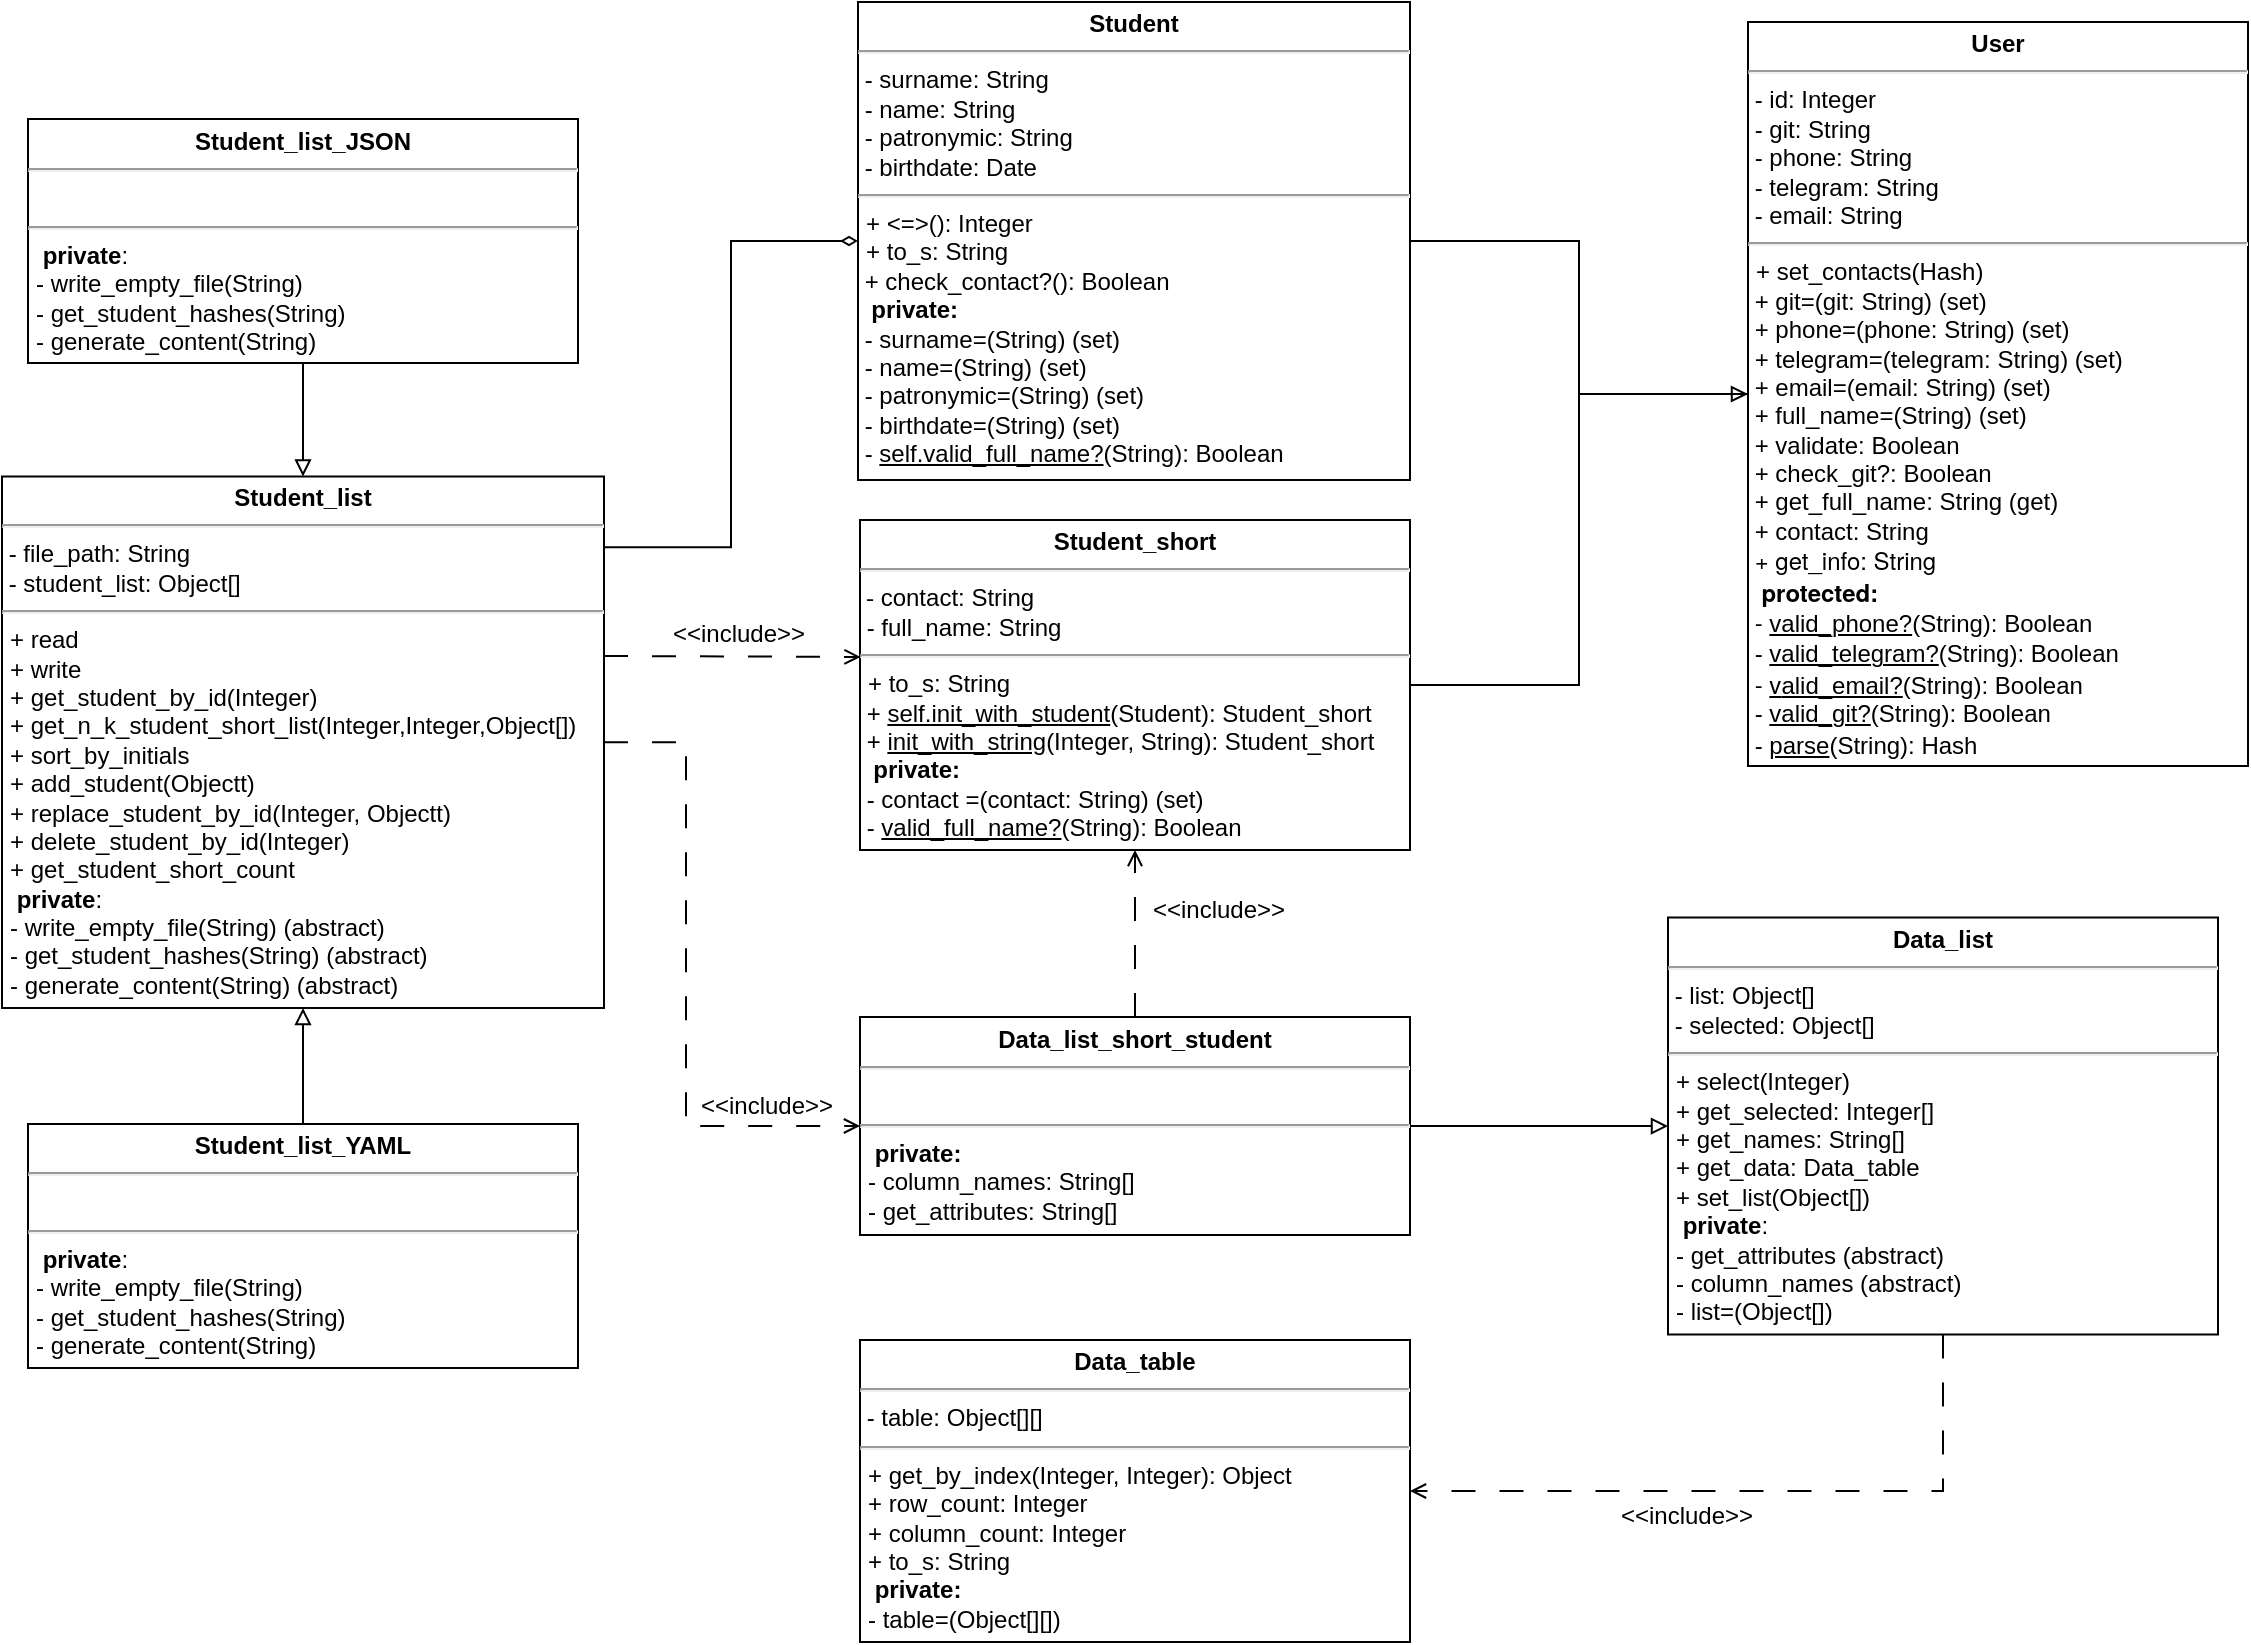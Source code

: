<mxfile version="23.0.2" type="device">
  <diagram name="Страница — 1" id="i9a7rYfuKe7Sr2Hh15UE">
    <mxGraphModel dx="2287" dy="1027" grid="1" gridSize="10" guides="1" tooltips="1" connect="1" arrows="1" fold="1" page="1" pageScale="1" pageWidth="827" pageHeight="1169" math="0" shadow="0">
      <root>
        <mxCell id="0" />
        <mxCell id="1" parent="0" />
        <mxCell id="XE95BQeEQHAdmC5Dozax-6" value="&lt;p style=&quot;margin: 4px 0px 0px; text-align: center;&quot;&gt;&lt;b style=&quot;&quot;&gt;&lt;font style=&quot;font-size: 12px;&quot;&gt;User&lt;/font&gt;&lt;/b&gt;&lt;/p&gt;&lt;hr style=&quot;&quot;&gt;&lt;div style=&quot;border-color: var(--border-color);&quot;&gt;&lt;font style=&quot;border-color: var(--border-color); font-size: 12px;&quot; face=&quot;Helvetica&quot;&gt;&amp;nbsp;- id: Integer&lt;/font&gt;&lt;/div&gt;&lt;div style=&quot;border-color: var(--border-color);&quot;&gt;&lt;font style=&quot;font-size: 12px;&quot;&gt;&amp;nbsp;-&lt;/font&gt;&lt;span style=&quot;background-color: initial;&quot;&gt;&amp;nbsp;git: String&amp;nbsp;&lt;/span&gt;&lt;/div&gt;&lt;div style=&quot;border-color: var(--border-color);&quot;&gt;&lt;font style=&quot;font-size: 12px;&quot;&gt;&amp;nbsp;- phone: String&lt;/font&gt;&lt;/div&gt;&lt;div style=&quot;border-color: var(--border-color);&quot;&gt;&lt;font style=&quot;font-size: 12px;&quot;&gt;&amp;nbsp;- telegram: String&lt;/font&gt;&lt;/div&gt;&lt;div style=&quot;border-color: var(--border-color);&quot;&gt;&lt;font style=&quot;font-size: 12px;&quot;&gt;&amp;nbsp;- email: String&lt;/font&gt;&lt;/div&gt;&lt;hr style=&quot;&quot;&gt;&lt;p style=&quot;margin: 0px 0px 0px 4px;&quot;&gt;&lt;font style=&quot;font-size: 12px;&quot;&gt;+ set_contacts(Hash)&amp;nbsp;&lt;/font&gt;&lt;/p&gt;&lt;font style=&quot;font-size: 12px;&quot;&gt;&amp;nbsp;+ git=(git: String) (set)&lt;br&gt;&amp;nbsp;+ phone=(phone: String) (set)&lt;br&gt;&amp;nbsp;+ telegram=(telegram: String) (set)&lt;br&gt;&amp;nbsp;+&amp;nbsp;email=(email: String) (set)&lt;br style=&quot;&quot;&gt;&amp;nbsp;+ full_name=(String) (set)&lt;br style=&quot;&quot;&gt;&amp;nbsp;+&amp;nbsp;validate: Boolean&lt;br style=&quot;&quot;&gt;&amp;nbsp;+&amp;nbsp;check_git?: Boolean&lt;br style=&quot;&quot;&gt;&amp;nbsp;+&amp;nbsp;get_full_name: String (get)&lt;br style=&quot;&quot;&gt;&amp;nbsp;+ contact: String&lt;br style=&quot;&quot;&gt;&lt;span style=&quot;font-family: &amp;quot;Helvetica Neue&amp;quot;; background-color: initial;&quot; class=&quot;Apple-converted-space&quot;&gt;&amp;nbsp;+ get_info: String&lt;span style=&quot;background-color: initial;&quot; class=&quot;Apple-converted-space&quot;&gt;&amp;nbsp;&lt;br&gt;&lt;/span&gt;&lt;span style=&quot;background-color: initial;&quot;&gt;&amp;nbsp;&amp;nbsp;&lt;b style=&quot;&quot;&gt;protected:&amp;nbsp;&lt;/b&gt;&lt;br&gt;&lt;/span&gt;&amp;nbsp;-&amp;nbsp;&lt;/span&gt;&lt;u&gt;valid_phone?&lt;/u&gt;(String): Boolean&lt;br&gt;&amp;nbsp;-&amp;nbsp;&lt;u&gt;valid_telegram?&lt;/u&gt;(String): Boolean&lt;span style=&quot;font-family: &amp;quot;Helvetica Neue&amp;quot;; background-color: initial;&quot; class=&quot;Apple-converted-space&quot;&gt;&amp;nbsp;&lt;br&gt;&amp;nbsp;-&amp;nbsp;&lt;u&gt;v&lt;/u&gt;&lt;/span&gt;&lt;u&gt;alid_email?&lt;/u&gt;(String): Boolean&lt;br&gt;&amp;nbsp;-&amp;nbsp;&lt;u&gt;valid_git?&lt;/u&gt;(String): Boolean&lt;br&gt;&amp;nbsp;-&amp;nbsp;&lt;u&gt;parse&lt;/u&gt;(String): Hash&amp;nbsp;&lt;span style=&quot;font-family: &amp;quot;Helvetica Neue&amp;quot;; background-color: initial;&quot;&gt;&lt;/span&gt;&lt;br&gt;&lt;br&gt;&lt;span style=&quot;font-family: &amp;quot;Helvetica Neue&amp;quot;; background-color: initial;&quot; class=&quot;Apple-converted-space&quot;&gt;&amp;nbsp;&lt;/span&gt;&lt;/font&gt;" style="verticalAlign=top;align=left;overflow=fill;fontSize=12;fontFamily=Helvetica;html=1;whiteSpace=wrap;spacingLeft=1;spacing=0;spacingTop=0;" parent="1" vertex="1">
          <mxGeometry x="564" y="146" width="250" height="372" as="geometry" />
        </mxCell>
        <mxCell id="Pea8CBOK4NY8jZDrgwvB-15" style="edgeStyle=orthogonalEdgeStyle;rounded=0;orthogonalLoop=1;jettySize=auto;html=1;entryX=0;entryY=0.5;entryDx=0;entryDy=0;endArrow=block;endFill=0;" parent="1" source="XE95BQeEQHAdmC5Dozax-8" target="XE95BQeEQHAdmC5Dozax-6" edge="1">
          <mxGeometry relative="1" as="geometry" />
        </mxCell>
        <mxCell id="XE95BQeEQHAdmC5Dozax-8" value="&lt;p style=&quot;margin: 4px 0px 0px; text-align: center; font-size: 12px;&quot;&gt;&lt;b style=&quot;font-size: 12px;&quot;&gt;&lt;font style=&quot;font-size: 12px;&quot;&gt;Student&lt;/font&gt;&lt;/b&gt;&lt;/p&gt;&lt;hr style=&quot;font-size: 12px;&quot;&gt;&lt;div style=&quot;border-color: var(--border-color); font-size: 12px;&quot;&gt;&lt;font style=&quot;border-color: var(--border-color); font-size: 12px;&quot;&gt;&amp;nbsp;- surname: String&amp;nbsp;&lt;br style=&quot;font-size: 12px;&quot;&gt;&lt;/font&gt;&lt;/div&gt;&lt;div style=&quot;border-color: var(--border-color); font-size: 12px;&quot;&gt;&lt;font style=&quot;border-color: var(--border-color); font-size: 12px;&quot;&gt;&amp;nbsp;- name: String&amp;nbsp;&lt;/font&gt;&lt;/div&gt;&lt;div style=&quot;border-color: var(--border-color); font-size: 12px;&quot;&gt;&lt;font style=&quot;border-color: var(--border-color); font-size: 12px;&quot;&gt;&amp;nbsp;- patronymic: String&lt;/font&gt;&lt;/div&gt;&lt;div style=&quot;border-color: var(--border-color); font-size: 12px;&quot;&gt;&lt;font style=&quot;border-color: var(--border-color); font-size: 12px;&quot;&gt;&amp;nbsp;- birthdate: Date&amp;nbsp;&lt;/font&gt;&lt;/div&gt;&lt;hr style=&quot;font-size: 12px;&quot;&gt;&lt;p style=&quot;margin: 0px 0px 0px 4px; font-size: 12px;&quot;&gt;&lt;font style=&quot;font-size: 12px;&quot;&gt;+&amp;nbsp;&lt;/font&gt;&amp;lt;=&amp;gt;(): Integer&lt;/p&gt;&lt;p style=&quot;margin: 0px 0px 0px 4px; font-size: 12px;&quot;&gt;&lt;font style=&quot;font-size: 12px;&quot;&gt;+ t&lt;/font&gt;o_s: String&lt;span style=&quot;font-size: 12px; background-color: initial;&quot; class=&quot;Apple-converted-space&quot;&gt;&amp;nbsp;&lt;/span&gt;&lt;/p&gt;&lt;font style=&quot;font-size: 12px;&quot;&gt;&amp;nbsp;+&amp;nbsp;check_contact?(): Boolean&lt;br&gt;&amp;nbsp;&amp;nbsp;&lt;b&gt;private:&lt;/b&gt;&lt;br style=&quot;font-size: 12px;&quot;&gt;&amp;nbsp;- surname=(String) (set)&lt;br style=&quot;font-size: 12px;&quot;&gt;&amp;nbsp;- name=(String) (set)&lt;br style=&quot;font-size: 12px;&quot;&gt;&amp;nbsp;- patronymic=(String)&amp;nbsp;&lt;span style=&quot;background-color: initial; font-size: 12px;&quot; class=&quot;Apple-converted-space&quot;&gt;(set)&lt;br&gt;&amp;nbsp;- birthdate=(String) (set)&lt;span style=&quot;background-color: initial; font-size: 12px;&quot;&gt;&lt;br style=&quot;font-size: 12px;&quot;&gt;&lt;/span&gt;&amp;nbsp;-&amp;nbsp;&lt;u&gt;self.valid_full_name?&lt;/u&gt;(String): Boolean&lt;span style=&quot;font-size: 12px; background-color: initial;&quot; class=&quot;Apple-converted-space&quot;&gt;&amp;nbsp;&lt;/span&gt;&lt;/span&gt;&lt;br style=&quot;font-size: 12px;&quot;&gt;&lt;br style=&quot;font-size: 12px;&quot;&gt;&lt;span style=&quot;background-color: initial; font-size: 12px;&quot; class=&quot;Apple-converted-space&quot;&gt;&amp;nbsp;&lt;/span&gt;&lt;/font&gt;" style="verticalAlign=top;align=left;overflow=fill;fontSize=12;fontFamily=Helvetica;html=1;whiteSpace=wrap;spacingLeft=1;spacing=0;spacingTop=0;" parent="1" vertex="1">
          <mxGeometry x="119" y="136" width="276" height="239" as="geometry" />
        </mxCell>
        <mxCell id="Pea8CBOK4NY8jZDrgwvB-16" style="edgeStyle=orthogonalEdgeStyle;rounded=0;orthogonalLoop=1;jettySize=auto;html=1;entryX=0;entryY=0.5;entryDx=0;entryDy=0;endArrow=none;endFill=0;" parent="1" source="XE95BQeEQHAdmC5Dozax-9" target="XE95BQeEQHAdmC5Dozax-6" edge="1">
          <mxGeometry relative="1" as="geometry" />
        </mxCell>
        <mxCell id="XE95BQeEQHAdmC5Dozax-9" value="&lt;p style=&quot;margin: 4px 0px 0px; text-align: center;&quot;&gt;&lt;b style=&quot;&quot;&gt;&lt;font face=&quot;Helvetica&quot; style=&quot;font-size: 12px;&quot;&gt;Student_short&lt;/font&gt;&lt;/b&gt;&lt;/p&gt;&lt;hr style=&quot;&quot;&gt;&lt;div style=&quot;border-color: var(--border-color);&quot;&gt;&lt;font style=&quot;font-size: 12px;&quot;&gt;&lt;span style=&quot;background-color: initial;&quot;&gt;&lt;font face=&quot;Lt6sbaxPKtE7krCIfs0r&quot;&gt;&amp;nbsp;-&lt;/font&gt;&amp;nbsp;contact&lt;/span&gt;&lt;span style=&quot;background-color: initial;&quot;&gt;: String&lt;/span&gt;&lt;/font&gt;&lt;/div&gt;&lt;div style=&quot;border-color: var(--border-color);&quot;&gt;&lt;font style=&quot;font-size: 12px;&quot;&gt;&lt;span style=&quot;background-color: initial;&quot;&gt;&amp;nbsp;- full_name: String&lt;/span&gt;&lt;/font&gt;&lt;/div&gt;&lt;hr style=&quot;&quot;&gt;&lt;p style=&quot;margin: 0px 0px 0px 4px;&quot;&gt;&lt;font style=&quot;background-color: initial;&quot;&gt;+&amp;nbsp;&lt;/font&gt;&lt;span style=&quot;background-color: initial;&quot;&gt;to_s: String&lt;/span&gt;&lt;span style=&quot;background-color: initial;&quot; class=&quot;Apple-converted-space&quot;&gt;&amp;nbsp;&lt;/span&gt;&lt;br&gt;&lt;/p&gt;&lt;font style=&quot;font-size: 12px;&quot;&gt;&lt;span style=&quot;background-color: initial;&quot; class=&quot;Apple-converted-space&quot;&gt;&amp;nbsp;+&amp;nbsp;&lt;/span&gt;&lt;u&gt;self.init_with_student&lt;/u&gt;(Student): Student_short&lt;br&gt;&amp;nbsp;+&amp;nbsp;&lt;u&gt;init_with_string&lt;/u&gt;(Integer, String): Student_short&lt;br&gt;&amp;nbsp;&amp;nbsp;&lt;b&gt;private:&lt;/b&gt;&lt;br&gt;&amp;nbsp;- contact =(contact: String) (set)&lt;br&gt;&lt;span style=&quot;background-color: initial;&quot; class=&quot;Apple-converted-space&quot;&gt;&amp;nbsp;-&amp;nbsp;&lt;u&gt;valid_full_name?&lt;/u&gt;(String): Boolean&lt;/span&gt;&lt;br&gt;&lt;br&gt;&lt;span style=&quot;font-family: Lt6sbaxPKtE7krCIfs0r; background-color: initial;&quot; class=&quot;Apple-converted-space&quot;&gt;&amp;nbsp;&lt;/span&gt;&lt;/font&gt;" style="verticalAlign=top;align=left;overflow=fill;fontSize=12;fontFamily=Helvetica;html=1;whiteSpace=wrap;spacingLeft=1;spacing=0;spacingTop=0;" parent="1" vertex="1">
          <mxGeometry x="120" y="395" width="275" height="165" as="geometry" />
        </mxCell>
        <mxCell id="PT7E_KIHdmfiMfbQSfNv-4" value="&lt;p style=&quot;margin: 4px 0px 0px; text-align: center;&quot;&gt;&lt;b&gt;Data_list_short_student&lt;/b&gt;&lt;/p&gt;&lt;hr style=&quot;&quot;&gt;&lt;div style=&quot;border-color: var(--border-color);&quot;&gt;&lt;br&gt;&lt;/div&gt;&lt;hr style=&quot;&quot;&gt;&lt;p style=&quot;margin: 0px 0px 0px 4px;&quot;&gt;&amp;nbsp;&lt;b&gt;private:&lt;/b&gt;&lt;/p&gt;&lt;p style=&quot;margin: 0px 0px 0px 4px;&quot;&gt;- column_names: String[]&lt;/p&gt;&lt;p style=&quot;margin: 0px 0px 0px 4px;&quot;&gt;-&amp;nbsp;get_attributes: String[]&lt;/p&gt;" style="verticalAlign=top;align=left;overflow=fill;fontSize=12;fontFamily=Helvetica;html=1;whiteSpace=wrap;spacingLeft=1;spacing=0;spacingTop=0;" parent="1" vertex="1">
          <mxGeometry x="120" y="643.5" width="275" height="109" as="geometry" />
        </mxCell>
        <mxCell id="Pea8CBOK4NY8jZDrgwvB-4" style="edgeStyle=orthogonalEdgeStyle;rounded=0;orthogonalLoop=1;jettySize=auto;html=1;entryX=0.5;entryY=1;entryDx=0;entryDy=0;dashed=1;endArrow=open;endFill=0;dashPattern=12 12;" parent="1" source="PT7E_KIHdmfiMfbQSfNv-4" target="XE95BQeEQHAdmC5Dozax-9" edge="1">
          <mxGeometry relative="1" as="geometry" />
        </mxCell>
        <mxCell id="Pea8CBOK4NY8jZDrgwvB-5" value="&amp;lt;&amp;lt;include&amp;gt;&amp;gt;" style="text;html=1;align=center;verticalAlign=middle;resizable=0;points=[];autosize=1;strokeColor=none;fillColor=none;" parent="1" vertex="1">
          <mxGeometry x="257" y="577" width="84" height="26" as="geometry" />
        </mxCell>
        <mxCell id="Pea8CBOK4NY8jZDrgwvB-9" style="edgeStyle=orthogonalEdgeStyle;rounded=0;orthogonalLoop=1;jettySize=auto;html=1;entryX=1;entryY=0.5;entryDx=0;entryDy=0;endArrow=none;endFill=0;startArrow=block;startFill=0;" parent="1" source="Pea8CBOK4NY8jZDrgwvB-6" target="PT7E_KIHdmfiMfbQSfNv-4" edge="1">
          <mxGeometry relative="1" as="geometry" />
        </mxCell>
        <mxCell id="Pea8CBOK4NY8jZDrgwvB-13" style="edgeStyle=orthogonalEdgeStyle;rounded=0;orthogonalLoop=1;jettySize=auto;html=1;exitX=0.5;exitY=1;exitDx=0;exitDy=0;entryX=1;entryY=0.5;entryDx=0;entryDy=0;endArrow=open;endFill=0;startArrow=none;startFill=0;dashed=1;dashPattern=12 12;" parent="1" source="Pea8CBOK4NY8jZDrgwvB-6" target="Pea8CBOK4NY8jZDrgwvB-12" edge="1">
          <mxGeometry relative="1" as="geometry" />
        </mxCell>
        <mxCell id="Pea8CBOK4NY8jZDrgwvB-6" value="&lt;p style=&quot;margin: 4px 0px 0px; text-align: center;&quot;&gt;&lt;b&gt;Data_list&lt;/b&gt;&lt;/p&gt;&lt;hr style=&quot;&quot;&gt;&lt;div style=&quot;border-color: var(--border-color);&quot;&gt;&amp;nbsp;- list: Object[]&lt;/div&gt;&lt;div style=&quot;border-color: var(--border-color);&quot;&gt;&amp;nbsp;- selected: Object[]&lt;/div&gt;&lt;hr style=&quot;&quot;&gt;&lt;p style=&quot;margin: 0px 0px 0px 4px;&quot;&gt;&lt;span style=&quot;background-color: initial;&quot;&gt;+ select(Integer)&lt;/span&gt;&lt;/p&gt;&lt;p style=&quot;margin: 0px 0px 0px 4px;&quot;&gt;+ get_selected: Integer[]&lt;/p&gt;&lt;p style=&quot;margin: 0px 0px 0px 4px;&quot;&gt;+ get_names: String[]&lt;/p&gt;&lt;p style=&quot;margin: 0px 0px 0px 4px;&quot;&gt;+ get_data: Data_table&lt;/p&gt;&lt;p style=&quot;margin: 0px 0px 0px 4px;&quot;&gt;+ set_list(Object[])&lt;/p&gt;&lt;p style=&quot;margin: 0px 0px 0px 4px;&quot;&gt;&lt;b&gt;&amp;nbsp;private&lt;/b&gt;:&lt;/p&gt;&lt;p style=&quot;margin: 0px 0px 0px 4px;&quot;&gt;-&amp;nbsp;get_attributes (abstract)&lt;/p&gt;&lt;p style=&quot;margin: 0px 0px 0px 4px;&quot;&gt;- column_names (abstract)&lt;/p&gt;&lt;p style=&quot;margin: 0px 0px 0px 4px;&quot;&gt;- list=(Object[])&lt;/p&gt;" style="verticalAlign=top;align=left;overflow=fill;fontSize=12;fontFamily=Helvetica;html=1;whiteSpace=wrap;spacingLeft=1;spacing=0;spacingTop=0;" parent="1" vertex="1">
          <mxGeometry x="524" y="593.75" width="275" height="208.5" as="geometry" />
        </mxCell>
        <mxCell id="Pea8CBOK4NY8jZDrgwvB-12" value="&lt;p style=&quot;margin: 4px 0px 0px; text-align: center;&quot;&gt;&lt;b&gt;Data_table&lt;/b&gt;&lt;/p&gt;&lt;hr style=&quot;&quot;&gt;&lt;div style=&quot;border-color: var(--border-color);&quot;&gt;&amp;nbsp;- table: Object[][]&lt;/div&gt;&lt;hr style=&quot;&quot;&gt;&lt;p style=&quot;margin: 0px 0px 0px 4px;&quot;&gt;+&amp;nbsp;get_by_index(Integer, Integer): Object&lt;/p&gt;&lt;p style=&quot;margin: 0px 0px 0px 4px;&quot;&gt;+ row_count: Integer&lt;/p&gt;&lt;p style=&quot;margin: 0px 0px 0px 4px;&quot;&gt;+ column_count: Integer&lt;/p&gt;&lt;p style=&quot;margin: 0px 0px 0px 4px;&quot;&gt;+ to_s: String&lt;/p&gt;&lt;p style=&quot;margin: 0px 0px 0px 4px;&quot;&gt;&amp;nbsp;&lt;b&gt;private:&lt;/b&gt;&lt;/p&gt;&lt;p style=&quot;margin: 0px 0px 0px 4px;&quot;&gt;- table=(Object[][])&lt;/p&gt;" style="verticalAlign=top;align=left;overflow=fill;fontSize=12;fontFamily=Helvetica;html=1;whiteSpace=wrap;spacingLeft=1;spacing=0;spacingTop=0;" parent="1" vertex="1">
          <mxGeometry x="120" y="805" width="275" height="151" as="geometry" />
        </mxCell>
        <mxCell id="Pea8CBOK4NY8jZDrgwvB-14" value="&amp;lt;&amp;lt;include&amp;gt;&amp;gt;" style="text;html=1;align=center;verticalAlign=middle;resizable=0;points=[];autosize=1;strokeColor=none;fillColor=none;" parent="1" vertex="1">
          <mxGeometry x="491" y="880" width="84" height="26" as="geometry" />
        </mxCell>
        <mxCell id="BpApTvD1QGcqfDAQHZFD-5" style="edgeStyle=orthogonalEdgeStyle;rounded=0;orthogonalLoop=1;jettySize=auto;html=1;entryX=0;entryY=0.5;entryDx=0;entryDy=0;endArrow=diamondThin;endFill=0;exitX=1;exitY=0.133;exitDx=0;exitDy=0;exitPerimeter=0;" edge="1" parent="1" source="BpApTvD1QGcqfDAQHZFD-3" target="XE95BQeEQHAdmC5Dozax-8">
          <mxGeometry relative="1" as="geometry" />
        </mxCell>
        <mxCell id="BpApTvD1QGcqfDAQHZFD-7" style="edgeStyle=orthogonalEdgeStyle;rounded=0;orthogonalLoop=1;jettySize=auto;html=1;exitX=1;exitY=0.5;exitDx=0;exitDy=0;entryX=0;entryY=0.5;entryDx=0;entryDy=0;dashed=1;dashPattern=12 12;endArrow=open;endFill=0;" edge="1" parent="1" source="BpApTvD1QGcqfDAQHZFD-3" target="PT7E_KIHdmfiMfbQSfNv-4">
          <mxGeometry relative="1" as="geometry">
            <Array as="points">
              <mxPoint x="33" y="506" />
              <mxPoint x="33" y="698" />
            </Array>
          </mxGeometry>
        </mxCell>
        <mxCell id="BpApTvD1QGcqfDAQHZFD-3" value="&lt;p style=&quot;margin: 4px 0px 0px; text-align: center;&quot;&gt;&lt;b&gt;Student_list&lt;/b&gt;&lt;/p&gt;&lt;hr style=&quot;&quot;&gt;&lt;div style=&quot;border-color: var(--border-color);&quot;&gt;&amp;nbsp;- file_path: String&lt;/div&gt;&lt;div style=&quot;border-color: var(--border-color);&quot;&gt;&amp;nbsp;- student_list: Object[]&lt;/div&gt;&lt;hr style=&quot;&quot;&gt;&lt;p style=&quot;margin: 0px 0px 0px 4px;&quot;&gt;&lt;span style=&quot;background-color: initial;&quot;&gt;+ read&lt;/span&gt;&lt;/p&gt;&lt;p style=&quot;margin: 0px 0px 0px 4px;&quot;&gt;+ write&lt;/p&gt;&lt;p style=&quot;margin: 0px 0px 0px 4px;&quot;&gt;+ get_student_by_id(Integer)&lt;/p&gt;&lt;p style=&quot;margin: 0px 0px 0px 4px;&quot;&gt;+ get_n_k_student_short_list(Integer,Integer,Object[])&lt;/p&gt;&lt;p style=&quot;margin: 0px 0px 0px 4px;&quot;&gt;+ sort_by_initials&lt;/p&gt;&lt;p style=&quot;margin: 0px 0px 0px 4px;&quot;&gt;+ add_student(Objectt)&lt;/p&gt;&lt;p style=&quot;margin: 0px 0px 0px 4px;&quot;&gt;+ replace_student_by_id(Integer, Objectt)&lt;/p&gt;&lt;p style=&quot;margin: 0px 0px 0px 4px;&quot;&gt;+ delete_student_by_id(Integer)&lt;/p&gt;&lt;p style=&quot;margin: 0px 0px 0px 4px;&quot;&gt;+ get_student_short_count&lt;/p&gt;&lt;p style=&quot;margin: 0px 0px 0px 4px;&quot;&gt;&lt;b&gt;&amp;nbsp;private&lt;/b&gt;:&lt;/p&gt;&lt;p style=&quot;margin: 0px 0px 0px 4px;&quot;&gt;-&amp;nbsp;write_empty_file(String) (abstract)&lt;/p&gt;&lt;p style=&quot;margin: 0px 0px 0px 4px;&quot;&gt;- get_student_hashes(String) (abstract)&lt;/p&gt;&lt;p style=&quot;margin: 0px 0px 0px 4px;&quot;&gt;- generate_content(String) (abstract)&lt;/p&gt;" style="verticalAlign=top;align=left;overflow=fill;fontSize=12;fontFamily=Helvetica;html=1;whiteSpace=wrap;spacingLeft=1;spacing=0;spacingTop=0;" vertex="1" parent="1">
          <mxGeometry x="-309" y="373.25" width="301" height="265.75" as="geometry" />
        </mxCell>
        <mxCell id="BpApTvD1QGcqfDAQHZFD-6" style="edgeStyle=orthogonalEdgeStyle;rounded=0;orthogonalLoop=1;jettySize=auto;html=1;entryX=0.001;entryY=0.415;entryDx=0;entryDy=0;entryPerimeter=0;endArrow=open;endFill=0;dashed=1;dashPattern=12 12;" edge="1" parent="1" target="XE95BQeEQHAdmC5Dozax-9">
          <mxGeometry relative="1" as="geometry">
            <mxPoint x="-8" y="463" as="sourcePoint" />
          </mxGeometry>
        </mxCell>
        <mxCell id="BpApTvD1QGcqfDAQHZFD-8" value="&amp;lt;&amp;lt;include&amp;gt;&amp;gt;" style="text;html=1;align=center;verticalAlign=middle;resizable=0;points=[];autosize=1;strokeColor=none;fillColor=none;" vertex="1" parent="1">
          <mxGeometry x="17" y="439" width="84" height="26" as="geometry" />
        </mxCell>
        <mxCell id="BpApTvD1QGcqfDAQHZFD-9" value="&amp;lt;&amp;lt;include&amp;gt;&amp;gt;" style="text;html=1;align=center;verticalAlign=middle;resizable=0;points=[];autosize=1;strokeColor=none;fillColor=none;" vertex="1" parent="1">
          <mxGeometry x="31" y="675" width="84" height="26" as="geometry" />
        </mxCell>
        <mxCell id="BpApTvD1QGcqfDAQHZFD-15" style="edgeStyle=orthogonalEdgeStyle;rounded=0;orthogonalLoop=1;jettySize=auto;html=1;exitX=0.5;exitY=1;exitDx=0;exitDy=0;entryX=0.5;entryY=0;entryDx=0;entryDy=0;endArrow=block;endFill=0;" edge="1" parent="1" source="BpApTvD1QGcqfDAQHZFD-10" target="BpApTvD1QGcqfDAQHZFD-3">
          <mxGeometry relative="1" as="geometry" />
        </mxCell>
        <mxCell id="BpApTvD1QGcqfDAQHZFD-10" value="&lt;p style=&quot;margin: 4px 0px 0px; text-align: center;&quot;&gt;&lt;b&gt;Student_list_JSON&lt;/b&gt;&lt;/p&gt;&lt;hr style=&quot;&quot;&gt;&lt;div style=&quot;border-color: var(--border-color);&quot;&gt;&lt;br&gt;&lt;/div&gt;&lt;hr style=&quot;&quot;&gt;&lt;p style=&quot;margin: 0px 0px 0px 4px;&quot;&gt;&amp;nbsp;&lt;b style=&quot;background-color: initial; border-color: var(--border-color);&quot;&gt;private&lt;/b&gt;:&lt;/p&gt;&lt;p style=&quot;border-color: var(--border-color); margin: 0px 0px 0px 4px;&quot;&gt;-&amp;nbsp;write_empty_file(String)&lt;/p&gt;&lt;p style=&quot;border-color: var(--border-color); margin: 0px 0px 0px 4px;&quot;&gt;- get_student_hashes(String)&lt;/p&gt;&lt;p style=&quot;border-color: var(--border-color); margin: 0px 0px 0px 4px;&quot;&gt;- generate_content(String)&amp;nbsp;&lt;/p&gt;" style="verticalAlign=top;align=left;overflow=fill;fontSize=12;fontFamily=Helvetica;html=1;whiteSpace=wrap;spacingLeft=1;spacing=0;spacingTop=0;" vertex="1" parent="1">
          <mxGeometry x="-296" y="194.5" width="275" height="122" as="geometry" />
        </mxCell>
        <mxCell id="BpApTvD1QGcqfDAQHZFD-14" style="edgeStyle=orthogonalEdgeStyle;rounded=0;orthogonalLoop=1;jettySize=auto;html=1;exitX=0.5;exitY=0;exitDx=0;exitDy=0;entryX=0.5;entryY=1;entryDx=0;entryDy=0;endArrow=block;endFill=0;" edge="1" parent="1" source="BpApTvD1QGcqfDAQHZFD-12" target="BpApTvD1QGcqfDAQHZFD-3">
          <mxGeometry relative="1" as="geometry" />
        </mxCell>
        <mxCell id="BpApTvD1QGcqfDAQHZFD-12" value="&lt;p style=&quot;margin: 4px 0px 0px; text-align: center;&quot;&gt;&lt;b&gt;Student_list_YAML&lt;/b&gt;&lt;/p&gt;&lt;hr style=&quot;&quot;&gt;&lt;div style=&quot;border-color: var(--border-color);&quot;&gt;&lt;br&gt;&lt;/div&gt;&lt;hr style=&quot;&quot;&gt;&lt;p style=&quot;margin: 0px 0px 0px 4px;&quot;&gt;&amp;nbsp;&lt;b style=&quot;background-color: initial; border-color: var(--border-color);&quot;&gt;private&lt;/b&gt;:&lt;/p&gt;&lt;p style=&quot;border-color: var(--border-color); margin: 0px 0px 0px 4px;&quot;&gt;-&amp;nbsp;write_empty_file(String)&lt;/p&gt;&lt;p style=&quot;border-color: var(--border-color); margin: 0px 0px 0px 4px;&quot;&gt;- get_student_hashes(String)&lt;/p&gt;&lt;p style=&quot;border-color: var(--border-color); margin: 0px 0px 0px 4px;&quot;&gt;- generate_content(String)&amp;nbsp;&lt;/p&gt;" style="verticalAlign=top;align=left;overflow=fill;fontSize=12;fontFamily=Helvetica;html=1;whiteSpace=wrap;spacingLeft=1;spacing=0;spacingTop=0;" vertex="1" parent="1">
          <mxGeometry x="-296" y="697" width="275" height="122" as="geometry" />
        </mxCell>
      </root>
    </mxGraphModel>
  </diagram>
</mxfile>
